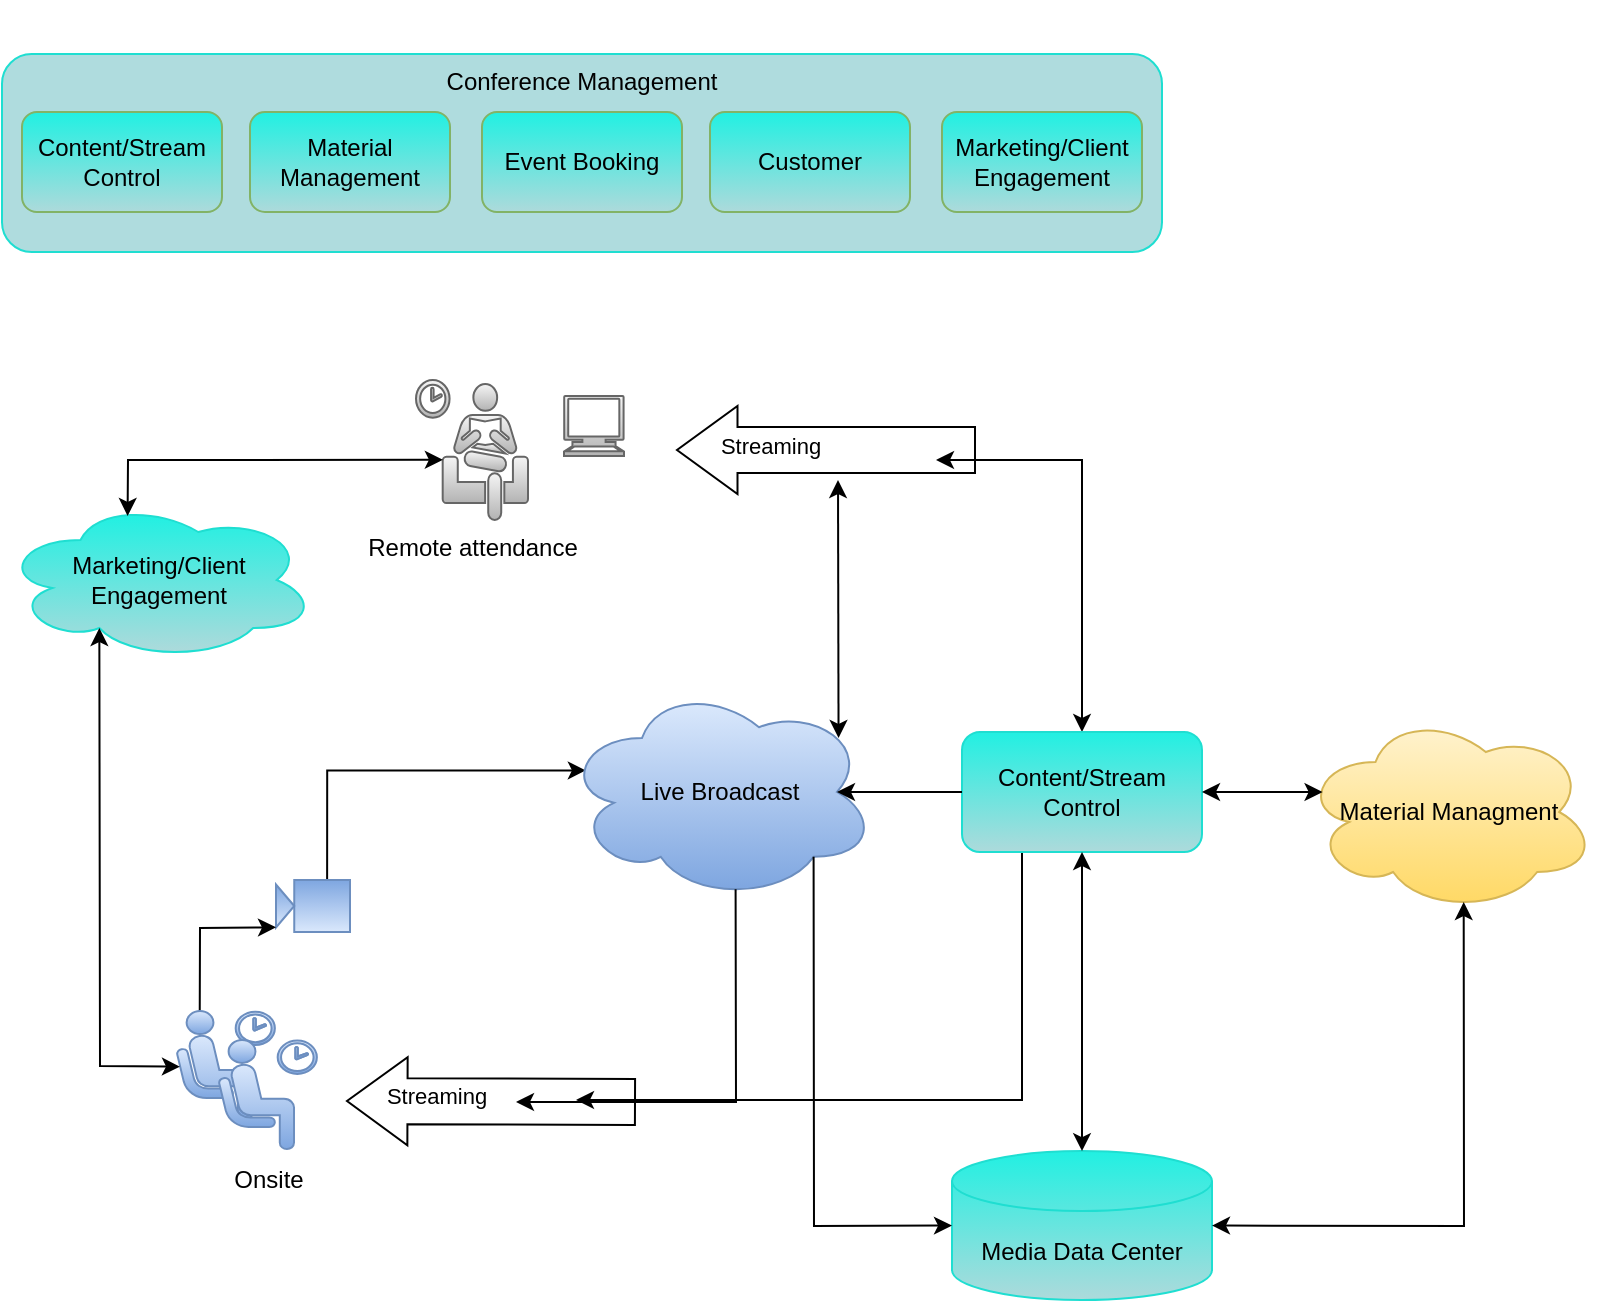 <mxfile version="16.4.5" type="github">
  <diagram name="Page-1" id="3e8102d1-ef87-2e61-34e1-82d9a586fe2e">
    <mxGraphModel dx="957" dy="575" grid="1" gridSize="10" guides="1" tooltips="1" connect="1" arrows="1" fold="1" page="1" pageScale="1" pageWidth="1169" pageHeight="827" background="none" math="0" shadow="0">
      <root>
        <mxCell id="0" />
        <mxCell id="1" parent="0" />
        <mxCell id="70666756c84bb93c-7" value="Event Booking" style="shadow=0;dashed=0;html=1;strokeColor=none;fillColor=#ffffff;labelPosition=center;verticalLabelPosition=bottom;verticalAlign=top;shape=mxgraph.office.users.response_group;rounded=0;comic=0;fontFamily=Verdana;fontSize=14;fontColor=#FFFFFF;" parent="1" vertex="1">
          <mxGeometry x="126" y="37" width="58" height="54" as="geometry" />
        </mxCell>
        <mxCell id="70666756c84bb93c-9" value="Digital&lt;div&gt;Development&lt;/div&gt;" style="shadow=0;dashed=0;html=1;strokeColor=none;fillColor=#ffffff;labelPosition=center;verticalLabelPosition=bottom;verticalAlign=top;shape=mxgraph.office.servers.on_premises_server;rounded=0;comic=0;fontFamily=Verdana;fontSize=14;fontColor=#FFFFFF;" parent="1" vertex="1">
          <mxGeometry x="476" y="116" width="44" height="58" as="geometry" />
        </mxCell>
        <mxCell id="70666756c84bb93c-10" value="Technology&lt;div&gt;Certificates&lt;/div&gt;" style="shadow=0;dashed=0;html=1;strokeColor=none;fillColor=#ffffff;labelPosition=center;verticalLabelPosition=bottom;verticalAlign=top;shape=mxgraph.office.security.token_service;rounded=0;comic=0;fontFamily=Verdana;fontSize=14;fontColor=#FFFFFF;" parent="1" vertex="1">
          <mxGeometry x="66" y="10" width="60" height="56" as="geometry" />
        </mxCell>
        <mxCell id="70666756c84bb93c-12" value="Global&lt;div&gt;Partnerships&lt;/div&gt;" style="shadow=0;dashed=0;html=1;strokeColor=none;fillColor=#ffffff;labelPosition=center;verticalLabelPosition=bottom;verticalAlign=top;shape=mxgraph.office.concepts.globe_internet;rounded=0;comic=0;fontFamily=Verdana;fontSize=14;fontColor=#FFFFFF;" parent="1" vertex="1">
          <mxGeometry x="217" y="35" width="49" height="49" as="geometry" />
        </mxCell>
        <mxCell id="70666756c84bb93c-13" value="Environmental&lt;div&gt;Awareness&lt;/div&gt;" style="shadow=0;dashed=0;html=1;strokeColor=none;shape=mxgraph.mscae.general.continuous_cycle;fillColor=#ffffff;rounded=0;comic=0;fontFamily=Verdana;fontSize=14;fontColor=#FFFFFF;verticalAlign=top;labelPosition=center;verticalLabelPosition=bottom;align=center;" parent="1" vertex="1">
          <mxGeometry x="326" y="30" width="48" height="50" as="geometry" />
        </mxCell>
        <mxCell id="NWi8stcRYAT5q37b9TVu-14" value="Conference Management" style="rounded=1;whiteSpace=wrap;html=1;labelBackgroundColor=none;strokeColor=#1FDED1;fillColor=#AFDCDE;verticalAlign=top;" vertex="1" parent="1">
          <mxGeometry x="20" y="37" width="580" height="99" as="geometry" />
        </mxCell>
        <mxCell id="NWi8stcRYAT5q37b9TVu-5" value="Content/Stream Control" style="rounded=1;whiteSpace=wrap;html=1;labelBackgroundColor=none;fillColor=#21F0E2;gradientColor=#ADDADB;strokeColor=#82b366;" vertex="1" parent="1">
          <mxGeometry x="30" y="66" width="100" height="50" as="geometry" />
        </mxCell>
        <mxCell id="NWi8stcRYAT5q37b9TVu-15" value="Event Booking" style="rounded=1;whiteSpace=wrap;html=1;labelBackgroundColor=none;fillColor=#21F0E2;gradientColor=#ADDADB;strokeColor=#82b366;" vertex="1" parent="1">
          <mxGeometry x="260" y="66" width="100" height="50" as="geometry" />
        </mxCell>
        <mxCell id="NWi8stcRYAT5q37b9TVu-16" value="Material Management" style="rounded=1;whiteSpace=wrap;html=1;labelBackgroundColor=none;fillColor=#21F0E2;gradientColor=#ADDADB;strokeColor=#82b366;" vertex="1" parent="1">
          <mxGeometry x="144" y="66" width="100" height="50" as="geometry" />
        </mxCell>
        <mxCell id="NWi8stcRYAT5q37b9TVu-17" value="Marketing/Client Engagement" style="rounded=1;whiteSpace=wrap;html=1;labelBackgroundColor=none;fillColor=#21F0E2;gradientColor=#ADDADB;strokeColor=#82b366;" vertex="1" parent="1">
          <mxGeometry x="490" y="66" width="100" height="50" as="geometry" />
        </mxCell>
        <mxCell id="NWi8stcRYAT5q37b9TVu-18" value="Customer" style="rounded=1;whiteSpace=wrap;html=1;labelBackgroundColor=none;fillColor=#21F0E2;gradientColor=#ADDADB;strokeColor=#82b366;" vertex="1" parent="1">
          <mxGeometry x="374" y="66" width="100" height="50" as="geometry" />
        </mxCell>
        <mxCell id="NWi8stcRYAT5q37b9TVu-20" value="Remote attendance" style="shape=mxgraph.signs.people.waiting_room_2;html=1;pointerEvents=1;fillColor=#f5f5f5;strokeColor=#666666;verticalLabelPosition=bottom;verticalAlign=top;align=center;sketch=0;labelBackgroundColor=none;gradientColor=#b3b3b3;" vertex="1" parent="1">
          <mxGeometry x="227" y="200" width="56" height="70" as="geometry" />
        </mxCell>
        <mxCell id="NWi8stcRYAT5q37b9TVu-32" style="edgeStyle=orthogonalEdgeStyle;rounded=0;orthogonalLoop=1;jettySize=auto;html=1;exitX=0.309;exitY=1;exitDx=0;exitDy=0;exitPerimeter=0;entryX=0.07;entryY=0.4;entryDx=0;entryDy=0;entryPerimeter=0;" edge="1" parent="1" source="NWi8stcRYAT5q37b9TVu-26" target="NWi8stcRYAT5q37b9TVu-27">
          <mxGeometry relative="1" as="geometry" />
        </mxCell>
        <mxCell id="NWi8stcRYAT5q37b9TVu-26" value="" style="shape=mxgraph.signs.tech.video_camera;html=1;pointerEvents=1;fillColor=#dae8fc;strokeColor=#6c8ebf;verticalLabelPosition=bottom;verticalAlign=top;align=center;sketch=0;labelBackgroundColor=none;gradientColor=#7ea6e0;rotation=-180;" vertex="1" parent="1">
          <mxGeometry x="157" y="450" width="37" height="26" as="geometry" />
        </mxCell>
        <mxCell id="NWi8stcRYAT5q37b9TVu-27" value="Live Broadcast" style="ellipse;shape=cloud;whiteSpace=wrap;html=1;labelBackgroundColor=none;strokeColor=#6c8ebf;fillColor=#dae8fc;gradientColor=#7ea6e0;" vertex="1" parent="1">
          <mxGeometry x="301" y="352" width="156" height="108" as="geometry" />
        </mxCell>
        <mxCell id="NWi8stcRYAT5q37b9TVu-30" value="" style="endArrow=classic;startArrow=classic;html=1;rounded=0;exitX=0.88;exitY=0.25;exitDx=0;exitDy=0;exitPerimeter=0;" edge="1" parent="1" source="NWi8stcRYAT5q37b9TVu-27">
          <mxGeometry width="50" height="50" relative="1" as="geometry">
            <mxPoint x="507" y="450" as="sourcePoint" />
            <mxPoint x="438" y="250" as="targetPoint" />
          </mxGeometry>
        </mxCell>
        <mxCell id="NWi8stcRYAT5q37b9TVu-34" value="" style="endArrow=classic;html=1;rounded=0;exitX=0.24;exitY=0;exitDx=0;exitDy=0;exitPerimeter=0;entryX=1;entryY=0.09;entryDx=0;entryDy=0;entryPerimeter=0;" edge="1" parent="1" source="NWi8stcRYAT5q37b9TVu-21" target="NWi8stcRYAT5q37b9TVu-26">
          <mxGeometry width="50" height="50" relative="1" as="geometry">
            <mxPoint x="-23" y="430" as="sourcePoint" />
            <mxPoint x="129" y="470" as="targetPoint" />
            <Array as="points">
              <mxPoint x="119" y="474" />
            </Array>
          </mxGeometry>
        </mxCell>
        <mxCell id="NWi8stcRYAT5q37b9TVu-35" value="" style="group" vertex="1" connectable="0" parent="1">
          <mxGeometry x="107" y="515.56" width="70.45" height="70" as="geometry" />
        </mxCell>
        <mxCell id="NWi8stcRYAT5q37b9TVu-23" value="" style="group" vertex="1" connectable="0" parent="NWi8stcRYAT5q37b9TVu-35">
          <mxGeometry width="70" height="70" as="geometry" />
        </mxCell>
        <mxCell id="NWi8stcRYAT5q37b9TVu-21" value="" style="shape=mxgraph.signs.people.waiting_room_1;html=1;pointerEvents=1;fillColor=#dae8fc;strokeColor=#6c8ebf;verticalLabelPosition=bottom;verticalAlign=top;align=center;sketch=0;labelBackgroundColor=none;gradientColor=#7ea6e0;" vertex="1" parent="NWi8stcRYAT5q37b9TVu-23">
          <mxGeometry width="49.45" height="55.556" as="geometry" />
        </mxCell>
        <mxCell id="NWi8stcRYAT5q37b9TVu-22" value="Onsite" style="shape=mxgraph.signs.people.waiting_room_1;html=1;pointerEvents=1;fillColor=#dae8fc;strokeColor=#6c8ebf;verticalLabelPosition=bottom;verticalAlign=top;align=center;sketch=0;labelBackgroundColor=none;gradientColor=#7ea6e0;" vertex="1" parent="NWi8stcRYAT5q37b9TVu-35">
          <mxGeometry x="21.0" y="14.444" width="49.45" height="55.556" as="geometry" />
        </mxCell>
        <mxCell id="NWi8stcRYAT5q37b9TVu-37" value="" style="endArrow=classic;html=1;rounded=0;exitX=0.55;exitY=0.95;exitDx=0;exitDy=0;exitPerimeter=0;" edge="1" parent="1" source="NWi8stcRYAT5q37b9TVu-27">
          <mxGeometry width="50" height="50" relative="1" as="geometry">
            <mxPoint x="317" y="580" as="sourcePoint" />
            <mxPoint x="277" y="561" as="targetPoint" />
            <Array as="points">
              <mxPoint x="387" y="561" />
            </Array>
          </mxGeometry>
        </mxCell>
        <mxCell id="NWi8stcRYAT5q37b9TVu-39" value="&lt;span&gt;Material Managment&lt;/span&gt;" style="ellipse;shape=cloud;whiteSpace=wrap;html=1;labelBackgroundColor=none;strokeColor=#d6b656;fillColor=#fff2cc;gradientColor=#ffd966;" vertex="1" parent="1">
          <mxGeometry x="670" y="366" width="147" height="100" as="geometry" />
        </mxCell>
        <mxCell id="NWi8stcRYAT5q37b9TVu-41" value="" style="endArrow=classic;html=1;rounded=0;exitX=0.25;exitY=1;exitDx=0;exitDy=0;" edge="1" parent="1" source="NWi8stcRYAT5q37b9TVu-56">
          <mxGeometry width="50" height="50" relative="1" as="geometry">
            <mxPoint x="550" y="460" as="sourcePoint" />
            <mxPoint x="307" y="560" as="targetPoint" />
            <Array as="points">
              <mxPoint x="530" y="560" />
            </Array>
          </mxGeometry>
        </mxCell>
        <mxCell id="NWi8stcRYAT5q37b9TVu-42" value="&lt;span&gt;Marketing/Client Engagement&lt;/span&gt;" style="ellipse;shape=cloud;whiteSpace=wrap;html=1;labelBackgroundColor=none;strokeColor=#1FDED1;fillColor=#21F0E2;gradientColor=#ADDADB;" vertex="1" parent="1">
          <mxGeometry x="20" y="260" width="157" height="80" as="geometry" />
        </mxCell>
        <mxCell id="NWi8stcRYAT5q37b9TVu-43" value="" style="endArrow=classic;startArrow=classic;html=1;rounded=0;entryX=0.24;entryY=0.57;entryDx=0;entryDy=0;entryPerimeter=0;exitX=0.4;exitY=0.1;exitDx=0;exitDy=0;exitPerimeter=0;" edge="1" parent="1" source="NWi8stcRYAT5q37b9TVu-42" target="NWi8stcRYAT5q37b9TVu-20">
          <mxGeometry width="50" height="50" relative="1" as="geometry">
            <mxPoint x="187" y="350" as="sourcePoint" />
            <mxPoint x="237" y="300" as="targetPoint" />
            <Array as="points">
              <mxPoint x="83" y="240" />
            </Array>
          </mxGeometry>
        </mxCell>
        <mxCell id="NWi8stcRYAT5q37b9TVu-44" value="" style="endArrow=classic;startArrow=classic;html=1;rounded=0;entryX=0.31;entryY=0.8;entryDx=0;entryDy=0;entryPerimeter=0;exitX=0.04;exitY=0.5;exitDx=0;exitDy=0;exitPerimeter=0;" edge="1" parent="1" source="NWi8stcRYAT5q37b9TVu-21" target="NWi8stcRYAT5q37b9TVu-42">
          <mxGeometry width="50" height="50" relative="1" as="geometry">
            <mxPoint x="-33" y="420" as="sourcePoint" />
            <mxPoint x="17" y="370" as="targetPoint" />
            <Array as="points">
              <mxPoint x="69" y="543" />
            </Array>
          </mxGeometry>
        </mxCell>
        <mxCell id="NWi8stcRYAT5q37b9TVu-46" value="" style="shape=flexArrow;endArrow=classic;html=1;rounded=0;width=23;endSize=9.75;" edge="1" parent="1">
          <mxGeometry width="50" height="50" relative="1" as="geometry">
            <mxPoint x="507" y="235" as="sourcePoint" />
            <mxPoint x="357" y="235" as="targetPoint" />
          </mxGeometry>
        </mxCell>
        <mxCell id="NWi8stcRYAT5q37b9TVu-52" value="Streaming" style="edgeLabel;html=1;align=center;verticalAlign=middle;resizable=0;points=[];" vertex="1" connectable="0" parent="NWi8stcRYAT5q37b9TVu-46">
          <mxGeometry x="0.373" y="-2" relative="1" as="geometry">
            <mxPoint as="offset" />
          </mxGeometry>
        </mxCell>
        <mxCell id="NWi8stcRYAT5q37b9TVu-47" value="" style="endArrow=classic;startArrow=classic;html=1;rounded=0;exitX=0.5;exitY=0;exitDx=0;exitDy=0;" edge="1" parent="1" source="NWi8stcRYAT5q37b9TVu-56">
          <mxGeometry width="50" height="50" relative="1" as="geometry">
            <mxPoint x="547" y="350" as="sourcePoint" />
            <mxPoint x="487" y="240" as="targetPoint" />
            <Array as="points">
              <mxPoint x="560" y="240" />
            </Array>
          </mxGeometry>
        </mxCell>
        <mxCell id="NWi8stcRYAT5q37b9TVu-48" value="" style="shape=mxgraph.signs.tech.computer;html=1;pointerEvents=1;fillColor=#f5f5f5;strokeColor=#666666;verticalLabelPosition=bottom;verticalAlign=top;align=center;sketch=0;labelBackgroundColor=none;gradientColor=#b3b3b3;" vertex="1" parent="1">
          <mxGeometry x="301" y="208" width="30" height="30" as="geometry" />
        </mxCell>
        <mxCell id="NWi8stcRYAT5q37b9TVu-50" value="" style="shape=flexArrow;endArrow=classic;html=1;rounded=0;width=23;endSize=9.75;" edge="1" parent="1">
          <mxGeometry width="50" height="50" relative="1" as="geometry">
            <mxPoint x="337" y="561" as="sourcePoint" />
            <mxPoint x="192" y="560.5" as="targetPoint" />
          </mxGeometry>
        </mxCell>
        <mxCell id="NWi8stcRYAT5q37b9TVu-51" value="Streaming" style="edgeLabel;html=1;align=center;verticalAlign=middle;resizable=0;points=[];" vertex="1" connectable="0" parent="NWi8stcRYAT5q37b9TVu-50">
          <mxGeometry x="0.144" y="12" relative="1" as="geometry">
            <mxPoint x="-17" y="-15" as="offset" />
          </mxGeometry>
        </mxCell>
        <mxCell id="NWi8stcRYAT5q37b9TVu-56" value="&lt;span&gt;Content/Stream Control&lt;/span&gt;" style="rounded=1;whiteSpace=wrap;html=1;labelBackgroundColor=none;strokeColor=#1FDED1;fillColor=#21F0E2;gradientColor=#ADDADB;" vertex="1" parent="1">
          <mxGeometry x="500" y="376" width="120" height="60" as="geometry" />
        </mxCell>
        <mxCell id="NWi8stcRYAT5q37b9TVu-57" value="" style="endArrow=classic;html=1;rounded=0;entryX=0.875;entryY=0.5;entryDx=0;entryDy=0;entryPerimeter=0;exitX=0;exitY=0.5;exitDx=0;exitDy=0;" edge="1" parent="1" source="NWi8stcRYAT5q37b9TVu-56" target="NWi8stcRYAT5q37b9TVu-27">
          <mxGeometry width="50" height="50" relative="1" as="geometry">
            <mxPoint x="470" y="420" as="sourcePoint" />
            <mxPoint x="520" y="370" as="targetPoint" />
          </mxGeometry>
        </mxCell>
        <mxCell id="NWi8stcRYAT5q37b9TVu-58" value="" style="endArrow=classic;startArrow=classic;html=1;rounded=0;entryX=0.07;entryY=0.4;entryDx=0;entryDy=0;entryPerimeter=0;exitX=1;exitY=0.5;exitDx=0;exitDy=0;" edge="1" parent="1" source="NWi8stcRYAT5q37b9TVu-56" target="NWi8stcRYAT5q37b9TVu-39">
          <mxGeometry width="50" height="50" relative="1" as="geometry">
            <mxPoint x="630" y="520" as="sourcePoint" />
            <mxPoint x="680" y="470" as="targetPoint" />
          </mxGeometry>
        </mxCell>
        <mxCell id="NWi8stcRYAT5q37b9TVu-59" value="Media Data Center" style="shape=cylinder3;whiteSpace=wrap;html=1;boundedLbl=1;backgroundOutline=1;size=15;labelBackgroundColor=none;strokeColor=#1FDED1;fillColor=#21F0E2;gradientColor=#ADDADB;" vertex="1" parent="1">
          <mxGeometry x="495" y="585.56" width="130" height="74.44" as="geometry" />
        </mxCell>
        <mxCell id="NWi8stcRYAT5q37b9TVu-61" value="" style="endArrow=classic;startArrow=classic;html=1;rounded=0;entryX=0.55;entryY=0.95;entryDx=0;entryDy=0;entryPerimeter=0;exitX=1;exitY=0.5;exitDx=0;exitDy=0;exitPerimeter=0;" edge="1" parent="1" source="NWi8stcRYAT5q37b9TVu-59" target="NWi8stcRYAT5q37b9TVu-39">
          <mxGeometry width="50" height="50" relative="1" as="geometry">
            <mxPoint x="350" y="460" as="sourcePoint" />
            <mxPoint x="400" y="410" as="targetPoint" />
            <Array as="points">
              <mxPoint x="751" y="623" />
            </Array>
          </mxGeometry>
        </mxCell>
        <mxCell id="NWi8stcRYAT5q37b9TVu-62" value="" style="endArrow=classic;startArrow=classic;html=1;rounded=0;entryX=0.5;entryY=1;entryDx=0;entryDy=0;" edge="1" parent="1" source="NWi8stcRYAT5q37b9TVu-59" target="NWi8stcRYAT5q37b9TVu-56">
          <mxGeometry width="50" height="50" relative="1" as="geometry">
            <mxPoint x="610" y="550" as="sourcePoint" />
            <mxPoint x="660" y="500" as="targetPoint" />
          </mxGeometry>
        </mxCell>
        <mxCell id="NWi8stcRYAT5q37b9TVu-63" value="" style="endArrow=classic;html=1;rounded=0;exitX=0.8;exitY=0.8;exitDx=0;exitDy=0;exitPerimeter=0;entryX=0;entryY=0.5;entryDx=0;entryDy=0;entryPerimeter=0;" edge="1" parent="1" source="NWi8stcRYAT5q37b9TVu-27" target="NWi8stcRYAT5q37b9TVu-59">
          <mxGeometry width="50" height="50" relative="1" as="geometry">
            <mxPoint x="430" y="550" as="sourcePoint" />
            <mxPoint x="480" y="500" as="targetPoint" />
            <Array as="points">
              <mxPoint x="426" y="623" />
            </Array>
          </mxGeometry>
        </mxCell>
      </root>
    </mxGraphModel>
  </diagram>
</mxfile>
